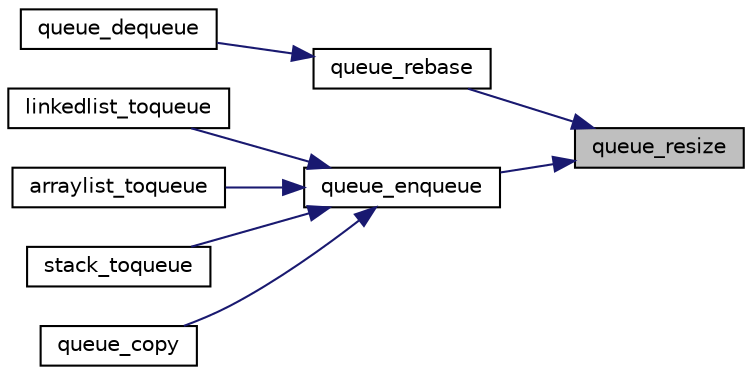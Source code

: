 digraph "queue_resize"
{
 // INTERACTIVE_SVG=YES
 // LATEX_PDF_SIZE
  edge [fontname="Helvetica",fontsize="10",labelfontname="Helvetica",labelfontsize="10"];
  node [fontname="Helvetica",fontsize="10",shape=record];
  rankdir="RL";
  Node37 [label="queue_resize",height=0.2,width=0.4,color="black", fillcolor="grey75", style="filled", fontcolor="black",tooltip=" "];
  Node37 -> Node38 [dir="back",color="midnightblue",fontsize="10",style="solid",fontname="Helvetica"];
  Node38 [label="queue_rebase",height=0.2,width=0.4,color="black", fillcolor="white", style="filled",URL="$queue_8h.html#a3ff938294eb518d999e7174526725204",tooltip=" "];
  Node38 -> Node39 [dir="back",color="midnightblue",fontsize="10",style="solid",fontname="Helvetica"];
  Node39 [label="queue_dequeue",height=0.2,width=0.4,color="black", fillcolor="white", style="filled",URL="$queue_8h.html#a059d68711525c149ccf2361f360537e9",tooltip=" "];
  Node37 -> Node40 [dir="back",color="midnightblue",fontsize="10",style="solid",fontname="Helvetica"];
  Node40 [label="queue_enqueue",height=0.2,width=0.4,color="black", fillcolor="white", style="filled",URL="$queue_8h.html#aaa5f0c1b3065281d9f8b89c7e3279ed9",tooltip=" "];
  Node40 -> Node41 [dir="back",color="midnightblue",fontsize="10",style="solid",fontname="Helvetica"];
  Node41 [label="linkedlist_toqueue",height=0.2,width=0.4,color="black", fillcolor="white", style="filled",URL="$conversions_8h.html#a10809d1f437a2e27860933effc8861c8",tooltip=" "];
  Node40 -> Node42 [dir="back",color="midnightblue",fontsize="10",style="solid",fontname="Helvetica"];
  Node42 [label="arraylist_toqueue",height=0.2,width=0.4,color="black", fillcolor="white", style="filled",URL="$conversions_8h.html#ae259c843702705676bb721ce24b23aca",tooltip=" "];
  Node40 -> Node43 [dir="back",color="midnightblue",fontsize="10",style="solid",fontname="Helvetica"];
  Node43 [label="stack_toqueue",height=0.2,width=0.4,color="black", fillcolor="white", style="filled",URL="$conversions_8h.html#a5981c0f1af9b353e6500f0375bde8d5b",tooltip=" "];
  Node40 -> Node44 [dir="back",color="midnightblue",fontsize="10",style="solid",fontname="Helvetica"];
  Node44 [label="queue_copy",height=0.2,width=0.4,color="black", fillcolor="white", style="filled",URL="$queue_8h.html#ab524fc59bf0d3930f62844e9620e712a",tooltip=" "];
}
